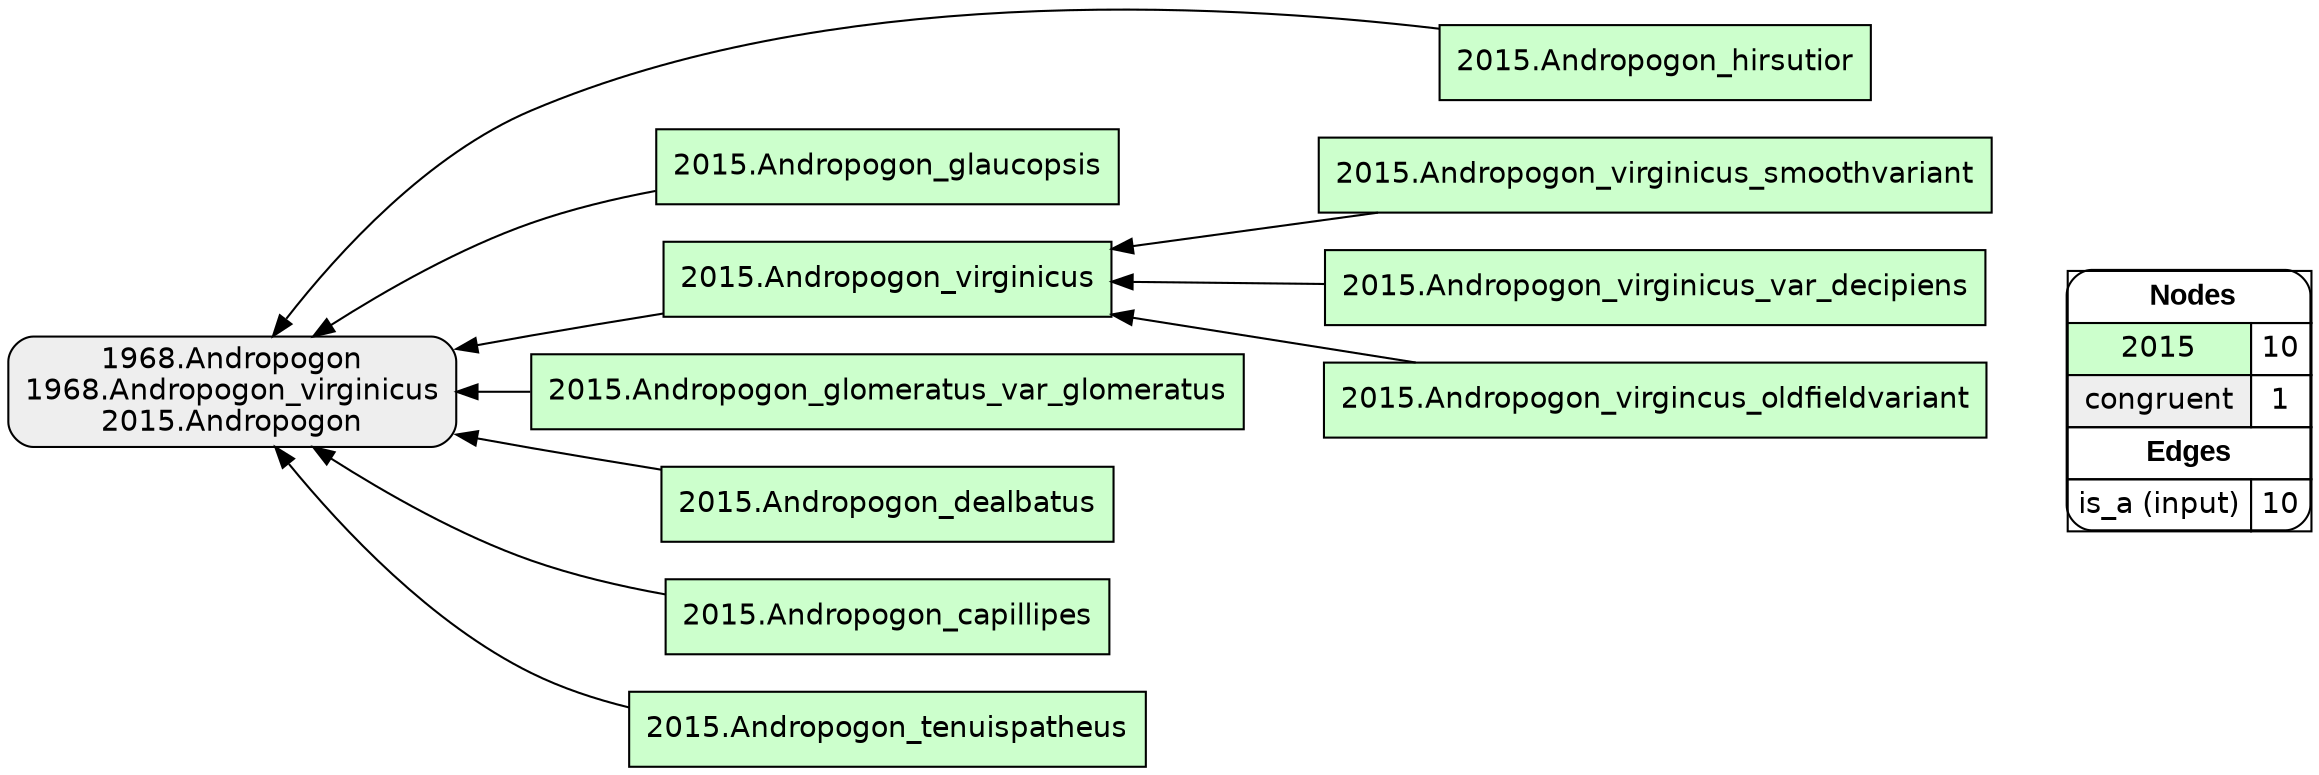 digraph{
rankdir=RL
node[shape=box style=filled fillcolor="#CCFFCC" fontname="helvetica"] 
"2015.Andropogon_hirsutior"
"2015.Andropogon_virginicus_smoothvariant"
"2015.Andropogon_glaucopsis"
"2015.Andropogon_virginicus"
"2015.Andropogon_glomeratus_var_glomeratus"
"2015.Andropogon_dealbatus"
"2015.Andropogon_capillipes"
"2015.Andropogon_virginicus_var_decipiens"
"2015.Andropogon_virgincus_oldfieldvariant"
"2015.Andropogon_tenuispatheus"
node[shape=box style="filled,rounded" fillcolor="#EEEEEE" fontname="helvetica"] 
"1968.Andropogon\n1968.Andropogon_virginicus\n2015.Andropogon"
edge[arrowhead=normal style=solid color="#000000" constraint=true penwidth=1]
"2015.Andropogon_glaucopsis" -> "1968.Andropogon\n1968.Andropogon_virginicus\n2015.Andropogon"
"2015.Andropogon_dealbatus" -> "1968.Andropogon\n1968.Andropogon_virginicus\n2015.Andropogon"
"2015.Andropogon_glomeratus_var_glomeratus" -> "1968.Andropogon\n1968.Andropogon_virginicus\n2015.Andropogon"
"2015.Andropogon_tenuispatheus" -> "1968.Andropogon\n1968.Andropogon_virginicus\n2015.Andropogon"
"2015.Andropogon_virginicus" -> "1968.Andropogon\n1968.Andropogon_virginicus\n2015.Andropogon"
"2015.Andropogon_virginicus_var_decipiens" -> "2015.Andropogon_virginicus"
"2015.Andropogon_hirsutior" -> "1968.Andropogon\n1968.Andropogon_virginicus\n2015.Andropogon"
"2015.Andropogon_capillipes" -> "1968.Andropogon\n1968.Andropogon_virginicus\n2015.Andropogon"
"2015.Andropogon_virginicus_smoothvariant" -> "2015.Andropogon_virginicus"
"2015.Andropogon_virgincus_oldfieldvariant" -> "2015.Andropogon_virginicus"
edge[arrowhead=normal style=dotted color="#000000" constraint=true penwidth=1]
node[shape=box] 
{rank=source Legend [fillcolor= white margin=0 label=< 
 <TABLE BORDER="0" CELLBORDER="1" CELLSPACING="0" CELLPADDING="4"> 
<TR> <TD COLSPAN="2"><font face="Arial Black"> Nodes</font></TD> </TR> 
<TR> 
 <TD bgcolor="#CCFFCC" fontname="helvetica">2015</TD> 
 <TD>10</TD> 
 </TR> 
<TR> 
 <TD bgcolor="#EEEEEE" fontname="helvetica">congruent</TD> 
 <TD>1</TD> 
 </TR> 
<TR> <TD COLSPAN="2"><font face = "Arial Black"> Edges </font></TD> </TR> 
<TR> 
 <TD><font color ="#000000">is_a (input)</font></TD><TD>10</TD>
</TR>
</TABLE> 
 >] } 
}